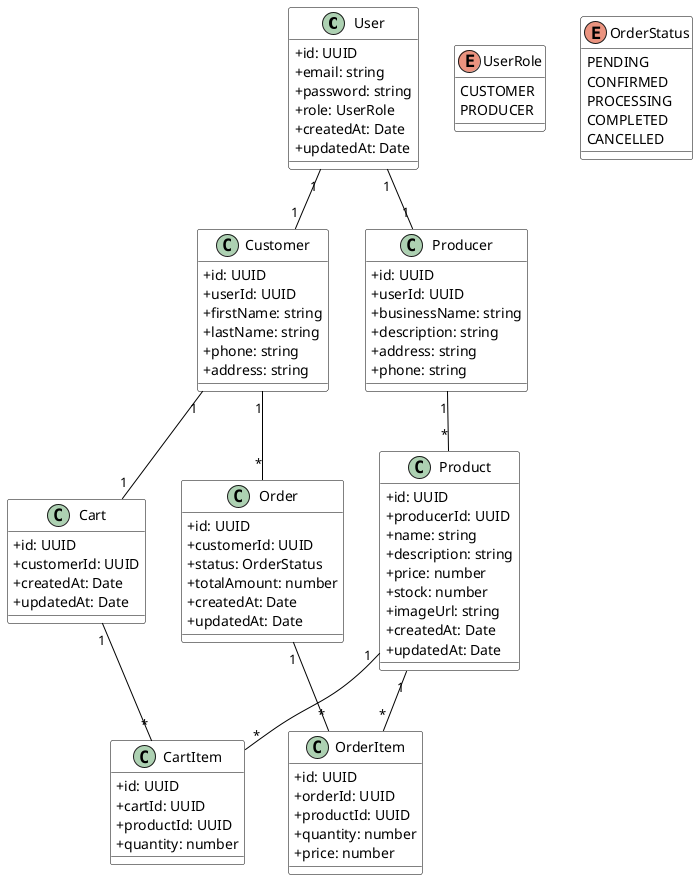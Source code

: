 @startuml Community Pickup Market Class Diagram

skinparam classAttributeIconSize 0
skinparam class {
    BackgroundColor White
    ArrowColor Black
    BorderColor Black
}

' Entities
class User {
    +id: UUID
    +email: string
    +password: string
    +role: UserRole
    +createdAt: Date
    +updatedAt: Date
}

class Customer {
    +id: UUID
    +userId: UUID
    +firstName: string
    +lastName: string
    +phone: string
    +address: string
}

class Producer {
    +id: UUID
    +userId: UUID
    +businessName: string
    +description: string
    +address: string
    +phone: string
}

class Product {
    +id: UUID
    +producerId: UUID
    +name: string
    +description: string
    +price: number
    +stock: number
    +imageUrl: string
    +createdAt: Date
    +updatedAt: Date
}

class Order {
    +id: UUID
    +customerId: UUID
    +status: OrderStatus
    +totalAmount: number
    +createdAt: Date
    +updatedAt: Date
}

class OrderItem {
    +id: UUID
    +orderId: UUID
    +productId: UUID
    +quantity: number
    +price: number
}

class Cart {
    +id: UUID
    +customerId: UUID
    +createdAt: Date
    +updatedAt: Date
}

class CartItem {
    +id: UUID
    +cartId: UUID
    +productId: UUID
    +quantity: number
}

' Relationships
User "1" -- "1" Customer
User "1" -- "1" Producer
Producer "1" -- "*" Product
Customer "1" -- "*" Order
Order "1" -- "*" OrderItem
Product "1" -- "*" OrderItem
Customer "1" -- "1" Cart
Cart "1" -- "*" CartItem
Product "1" -- "*" CartItem

' Enums
enum UserRole {
    CUSTOMER
    PRODUCER
}

enum OrderStatus {
    PENDING
    CONFIRMED
    PROCESSING
    COMPLETED
    CANCELLED
}

@enduml 